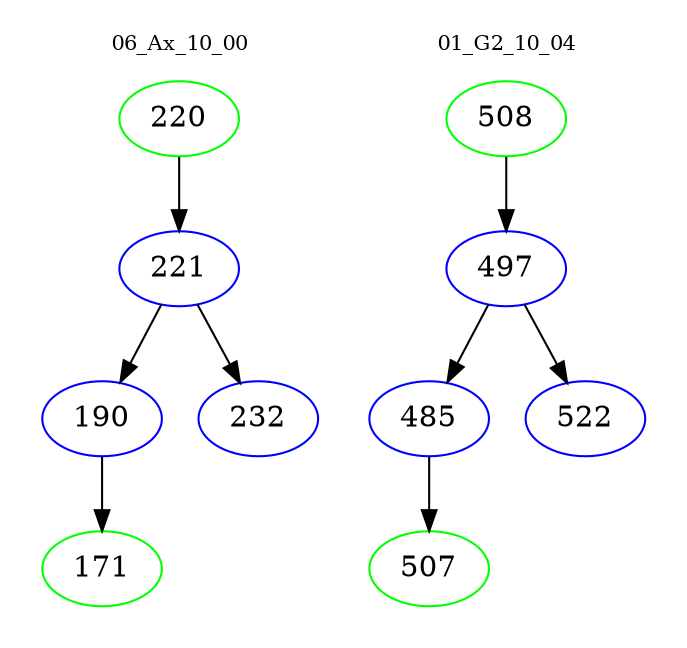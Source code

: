 digraph{
subgraph cluster_0 {
color = white
label = "06_Ax_10_00";
fontsize=10;
T0_220 [label="220", color="green"]
T0_220 -> T0_221 [color="black"]
T0_221 [label="221", color="blue"]
T0_221 -> T0_190 [color="black"]
T0_190 [label="190", color="blue"]
T0_190 -> T0_171 [color="black"]
T0_171 [label="171", color="green"]
T0_221 -> T0_232 [color="black"]
T0_232 [label="232", color="blue"]
}
subgraph cluster_1 {
color = white
label = "01_G2_10_04";
fontsize=10;
T1_508 [label="508", color="green"]
T1_508 -> T1_497 [color="black"]
T1_497 [label="497", color="blue"]
T1_497 -> T1_485 [color="black"]
T1_485 [label="485", color="blue"]
T1_485 -> T1_507 [color="black"]
T1_507 [label="507", color="green"]
T1_497 -> T1_522 [color="black"]
T1_522 [label="522", color="blue"]
}
}
